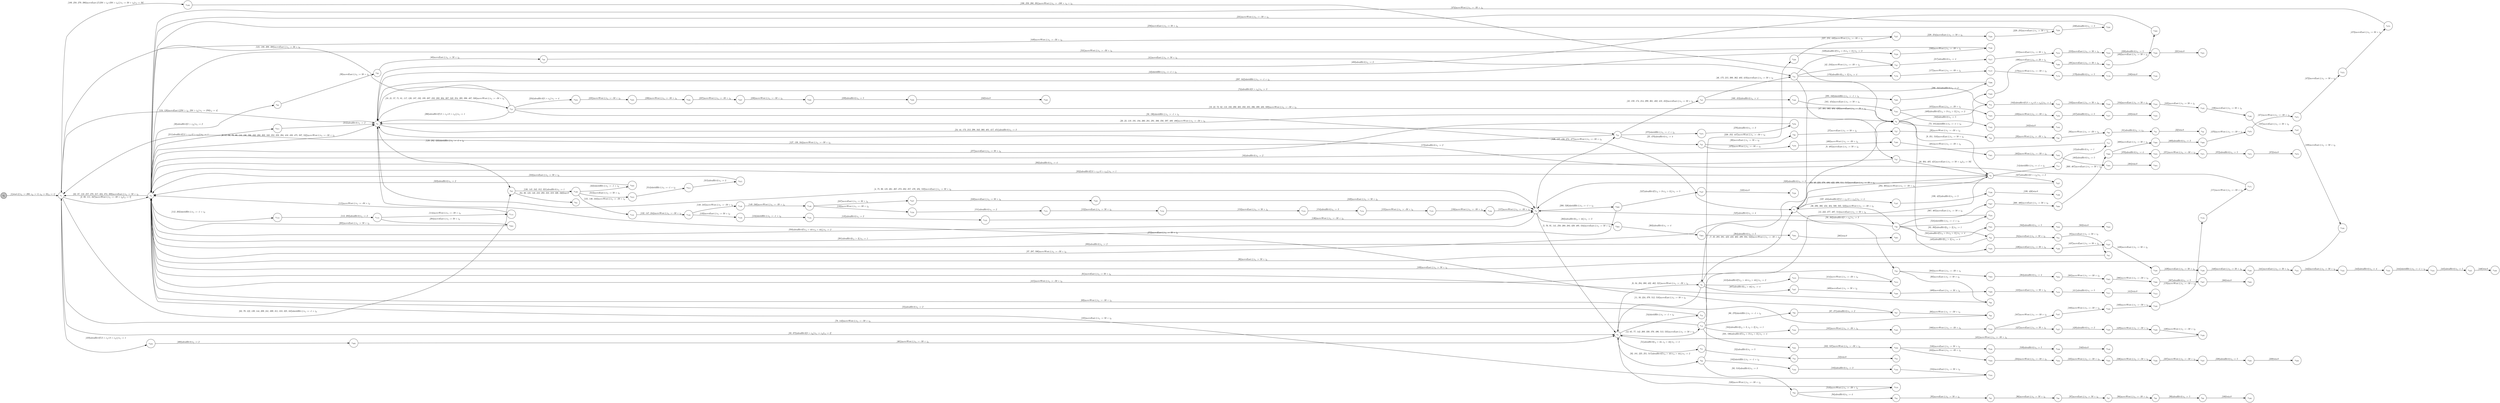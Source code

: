 digraph EFSM{
  graph [rankdir="LR", fontname="Latin Modern Math"];
  node [color="black", fillcolor="white", shape="circle", style="filled", fontname="Latin Modern Math"];
  edge [fontname="Latin Modern Math"];

  s0[fillcolor="gray", label=<s<sub>0</sub>>];
  s1[label=<s<sub>1</sub>>];
  s2[label=<s<sub>2</sub>>];
  s3[label=<s<sub>3</sub>>];
  s4[label=<s<sub>4</sub>>];
  s5[label=<s<sub>5</sub>>];
  s6[label=<s<sub>6</sub>>];
  s7[label=<s<sub>7</sub>>];
  s8[label=<s<sub>8</sub>>];
  s9[label=<s<sub>9</sub>>];
  s12[label=<s<sub>12</sub>>];
  s14[label=<s<sub>14</sub>>];
  s15[label=<s<sub>15</sub>>];
  s18[label=<s<sub>18</sub>>];
  s24[label=<s<sub>24</sub>>];
  s25[label=<s<sub>25</sub>>];
  s26[label=<s<sub>26</sub>>];
  s27[label=<s<sub>27</sub>>];
  s28[label=<s<sub>28</sub>>];
  s29[label=<s<sub>29</sub>>];
  s30[label=<s<sub>30</sub>>];
  s31[label=<s<sub>31</sub>>];
  s32[label=<s<sub>32</sub>>];
  s36[label=<s<sub>36</sub>>];
  s38[label=<s<sub>38</sub>>];
  s39[label=<s<sub>39</sub>>];
  s40[label=<s<sub>40</sub>>];
  s41[label=<s<sub>41</sub>>];
  s42[label=<s<sub>42</sub>>];
  s45[label=<s<sub>45</sub>>];
  s47[label=<s<sub>47</sub>>];
  s51[label=<s<sub>51</sub>>];
  s52[label=<s<sub>52</sub>>];
  s53[label=<s<sub>53</sub>>];
  s54[label=<s<sub>54</sub>>];
  s59[label=<s<sub>59</sub>>];
  s60[label=<s<sub>60</sub>>];
  s63[label=<s<sub>63</sub>>];
  s64[label=<s<sub>64</sub>>];
  s66[label=<s<sub>66</sub>>];
  s67[label=<s<sub>67</sub>>];
  s68[label=<s<sub>68</sub>>];
  s73[label=<s<sub>73</sub>>];
  s83[label=<s<sub>83</sub>>];
  s84[label=<s<sub>84</sub>>];
  s85[label=<s<sub>85</sub>>];
  s92[label=<s<sub>92</sub>>];
  s93[label=<s<sub>93</sub>>];
  s94[label=<s<sub>94</sub>>];
  s95[label=<s<sub>95</sub>>];
  s96[label=<s<sub>96</sub>>];
  s97[label=<s<sub>97</sub>>];
  s98[label=<s<sub>98</sub>>];
  s99[label=<s<sub>99</sub>>];
  s100[label=<s<sub>100</sub>>];
  s102[label=<s<sub>102</sub>>];
  s103[label=<s<sub>103</sub>>];
  s104[label=<s<sub>104</sub>>];
  s105[label=<s<sub>105</sub>>];
  s106[label=<s<sub>106</sub>>];
  s107[label=<s<sub>107</sub>>];
  s108[label=<s<sub>108</sub>>];
  s112[label=<s<sub>112</sub>>];
  s113[label=<s<sub>113</sub>>];
  s114[label=<s<sub>114</sub>>];
  s130[label=<s<sub>130</sub>>];
  s131[label=<s<sub>131</sub>>];
  s132[label=<s<sub>132</sub>>];
  s133[label=<s<sub>133</sub>>];
  s134[label=<s<sub>134</sub>>];
  s135[label=<s<sub>135</sub>>];
  s148[label=<s<sub>148</sub>>];
  s149[label=<s<sub>149</sub>>];
  s150[label=<s<sub>150</sub>>];
  s151[label=<s<sub>151</sub>>];
  s152[label=<s<sub>152</sub>>];
  s153[label=<s<sub>153</sub>>];
  s154[label=<s<sub>154</sub>>];
  s155[label=<s<sub>155</sub>>];
  s156[label=<s<sub>156</sub>>];
  s160[label=<s<sub>160</sub>>];
  s161[label=<s<sub>161</sub>>];
  s162[label=<s<sub>162</sub>>];
  s163[label=<s<sub>163</sub>>];
  s164[label=<s<sub>164</sub>>];
  s165[label=<s<sub>165</sub>>];
  s166[label=<s<sub>166</sub>>];
  s167[label=<s<sub>167</sub>>];
  s168[label=<s<sub>168</sub>>];
  s169[label=<s<sub>169</sub>>];
  s170[label=<s<sub>170</sub>>];
  s171[label=<s<sub>171</sub>>];
  s176[label=<s<sub>176</sub>>];
  s177[label=<s<sub>177</sub>>];
  s178[label=<s<sub>178</sub>>];
  s179[label=<s<sub>179</sub>>];
  s180[label=<s<sub>180</sub>>];
  s182[label=<s<sub>182</sub>>];
  s183[label=<s<sub>183</sub>>];
  s184[label=<s<sub>184</sub>>];
  s189[label=<s<sub>189</sub>>];
  s197[label=<s<sub>197</sub>>];
  s198[label=<s<sub>198</sub>>];
  s199[label=<s<sub>199</sub>>];
  s200[label=<s<sub>200</sub>>];
  s204[label=<s<sub>204</sub>>];
  s211[label=<s<sub>211</sub>>];
  s217[label=<s<sub>217</sub>>];
  s218[label=<s<sub>218</sub>>];
  s219[label=<s<sub>219</sub>>];
  s220[label=<s<sub>220</sub>>];
  s221[label=<s<sub>221</sub>>];
  s226[label=<s<sub>226</sub>>];
  s227[label=<s<sub>227</sub>>];
  s228[label=<s<sub>228</sub>>];
  s229[label=<s<sub>229</sub>>];
  s230[label=<s<sub>230</sub>>];
  s234[label=<s<sub>234</sub>>];
  s235[label=<s<sub>235</sub>>];
  s236[label=<s<sub>236</sub>>];
  s237[label=<s<sub>237</sub>>];
  s238[label=<s<sub>238</sub>>];
  s239[label=<s<sub>239</sub>>];
  s240[label=<s<sub>240</sub>>];
  s247[label=<s<sub>247</sub>>];
  s248[label=<s<sub>248</sub>>];
  s262[label=<s<sub>262</sub>>];
  s263[label=<s<sub>263</sub>>];
  s264[label=<s<sub>264</sub>>];
  s265[label=<s<sub>265</sub>>];
  s275[label=<s<sub>275</sub>>];
  s276[label=<s<sub>276</sub>>];
  s295[label=<s<sub>295</sub>>];
  s296[label=<s<sub>296</sub>>];
  s313[label=<s<sub>313</sub>>];
  s314[label=<s<sub>314</sub>>];
  s315[label=<s<sub>315</sub>>];
  s322[label=<s<sub>322</sub>>];
  s327[label=<s<sub>327</sub>>];
  s331[label=<s<sub>331</sub>>];
  s332[label=<s<sub>332</sub>>];
  s333[label=<s<sub>333</sub>>];
  s334[label=<s<sub>334</sub>>];
  s335[label=<s<sub>335</sub>>];
  s336[label=<s<sub>336</sub>>];
  s337[label=<s<sub>337</sub>>];
  s338[label=<s<sub>338</sub>>];
  s339[label=<s<sub>339</sub>>];
  s367[label=<s<sub>367</sub>>];
  s368[label=<s<sub>368</sub>>];
  s369[label=<s<sub>369</sub>>];
  s370[label=<s<sub>370</sub>>];
  s371[label=<s<sub>371</sub>>];
  s372[label=<s<sub>372</sub>>];
  s373[label=<s<sub>373</sub>>];
  s383[label=<s<sub>383</sub>>];
  s384[label=<s<sub>384</sub>>];
  s385[label=<s<sub>385</sub>>];
  s386[label=<s<sub>386</sub>>];
  s387[label=<s<sub>387</sub>>];
  s388[label=<s<sub>388</sub>>];
  s407[label=<s<sub>407</sub>>];
  s408[label=<s<sub>408</sub>>];
  s409[label=<s<sub>409</sub>>];
  s410[label=<s<sub>410</sub>>];
  s411[label=<s<sub>411</sub>>];
  s412[label=<s<sub>412</sub>>];
  s413[label=<s<sub>413</sub>>];
  s414[label=<s<sub>414</sub>>];
  s427[label=<s<sub>427</sub>>];
  s428[label=<s<sub>428</sub>>];
  s429[label=<s<sub>429</sub>>];
  s430[label=<s<sub>430</sub>>];
  s435[label=<s<sub>435</sub>>];
  s436[label=<s<sub>436</sub>>];
  s437[label=<s<sub>437</sub>>];
  s438[label=<s<sub>438</sub>>];
  s439[label=<s<sub>439</sub>>];
  s440[label=<s<sub>440</sub>>];
  s441[label=<s<sub>441</sub>>];
  s442[label=<s<sub>442</sub>>];
  s443[label=<s<sub>443</sub>>];
  s444[label=<s<sub>444</sub>>];
  s445[label=<s<sub>445</sub>>];
  s446[label=<s<sub>446</sub>>];
  s455[label=<s<sub>455</sub>>];
  s456[label=<s<sub>456</sub>>];
  s457[label=<s<sub>457</sub>>];
  s458[label=<s<sub>458</sub>>];
  s459[label=<s<sub>459</sub>>];
  s460[label=<s<sub>460</sub>>];
  s468[label=<s<sub>468</sub>>];
  s469[label=<s<sub>469</sub>>];
  s470[label=<s<sub>470</sub>>];
  s471[label=<s<sub>471</sub>>];
  s472[label=<s<sub>472</sub>>];
  s473[label=<s<sub>473</sub>>];
  s479[label=<s<sub>479</sub>>];
  s480[label=<s<sub>480</sub>>];
  s481[label=<s<sub>481</sub>>];
  s482[label=<s<sub>482</sub>>];
  s483[label=<s<sub>483</sub>>];
  s484[label=<s<sub>484</sub>>];
  s489[label=<s<sub>489</sub>>];
  s490[label=<s<sub>490</sub>>];
  s491[label=<s<sub>491</sub>>];
  s492[label=<s<sub>492</sub>>];
  s501[label=<s<sub>501</sub>>];
  s502[label=<s<sub>502</sub>>];
  s503[label=<s<sub>503</sub>>];
  s519[label=<s<sub>519</sub>>];
  s524[label=<s<sub>524</sub>>];
  s527[label=<s<sub>527</sub>>];
  s528[label=<s<sub>528</sub>>];
  s529[label=<s<sub>529</sub>>];
  s530[label=<s<sub>530</sub>>];
  s538[label=<s<sub>538</sub>>];
  s539[label=<s<sub>539</sub>>];
  s540[label=<s<sub>540</sub>>];

  s0->s1[label=<<i> [1]start:2/o<sub>1</sub> := 200, o<sub>2</sub> := 3, o<sub>3</sub> := 0&#91;r<sub>3</sub> := 1&#93;</i>>];
  s7->s8[label=<<i> [8, 485]moveEast:1/o<sub>1</sub> := 50 + i<sub>0</sub></i>>];
  s9->s14[label=<<i> [14]shieldHit:1/o<sub>1</sub> := -1 + i<sub>0</sub></i>>];
  s14->s15[label=<<i> [15]alienHit:0/o<sub>1</sub> := 1</i>>];
  s15->s2[label=<<i> [16]alienHit:0/o<sub>1</sub> := 2</i>>];
  s24->s25[label=<<i> [25, 478]alienHit:0/o<sub>1</sub> := 4</i>>];
  s25->s26[label=<<i> [26]moveEast:1/o<sub>1</sub> := 50 + i<sub>0</sub></i>>];
  s26->s27[label=<<i> [27]moveEast:1/o<sub>1</sub> := 50 + i<sub>0</sub></i>>];
  s27->s28[label=<<i> [28]moveWest:1/o<sub>1</sub> := -50 + i<sub>0</sub></i>>];
  s28->s29[label=<<i> [29]moveWest:1/o<sub>1</sub> := -50 + i<sub>0</sub></i>>];
  s29->s30[label=<<i> [30]moveWest:1/o<sub>1</sub> := -50 + i<sub>0</sub></i>>];
  s30->s31[label=<<i> [31]alienHit:0/o<sub>1</sub> := r<sub>3</sub></i>>];
  s31->s32[label=<<i> [32]win:0</i>>];
  s1->s5[label=<<i> [33, 375]alienHit:0&#91;3 &gt; r<sub>3</sub>&#93;/o<sub>1</sub> := r<sub>3</sub>&#91;r<sub>3</sub> := 2&#93;</i>>];
  s2->s38[label=<<i> [38]alienHit:0&#91;3 &gt; r<sub>3</sub>&#93;/o<sub>1</sub> := 2</i>>];
  s38->s39[label=<<i> [39]moveEast:1/o<sub>1</sub> := 50 + i<sub>0</sub></i>>];
  s39->s40[label=<<i> [40]moveEast:1/o<sub>1</sub> := 50 + i<sub>0</sub></i>>];
  s40->s41[label=<<i> [41]moveEast:1/o<sub>1</sub> := 50 + i<sub>0</sub></i>>];
  s41->s42[label=<<i> [42, 216]moveWest:1/o<sub>1</sub> := -50 + i<sub>0</sub></i>>];
  s42->s3[label=<<i> [43]shieldHit:1/o<sub>1</sub> := -1 + i<sub>0</sub></i>>];
  s47->s9[label=<<i> [48, 364, 405, 421]moveEast:1/o<sub>1</sub> := 50 + i<sub>0</sub>&#91;r<sub>3</sub> := 50&#93;</i>>];
  s9->s6[label=<<i> [10, 49, 223, 378, 406, 422, 498, 511, 515]moveEast:1/o<sub>1</sub> := 50 + i<sub>0</sub></i>>];
  s5->s51[label=<<i> [51]alienHit:0&#91;r<sub>3</sub> &gt; 44, r<sub>3</sub> &gt; 44&#93;/o<sub>1</sub> := 4</i>>];
  s51->s52[label=<<i> [52]alienHit:0/o<sub>1</sub> := 5</i>>];
  s52->s53[label=<<i> [53]win:0</i>>];
  s5->s54[label=<<i> [54]shieldHit:1/o<sub>1</sub> := -1 + i<sub>0</sub></i>>];
  s54->s2[label=<<i> [55]alienHit:0/o<sub>1</sub> := 2</i>>];
  s18->s7[label=<<i> [58, 196]shieldHit:1/o<sub>1</sub> := -1 + i<sub>0</sub></i>>];
  s7->s59[label=<<i> [59, 382]alienHit:0&#91;3 &gt; r<sub>3</sub>&#93;/o<sub>1</sub> := 3</i>>];
  s59->s60[label=<<i> [60]moveEast:1/o<sub>1</sub> := 50 + i<sub>0</sub></i>>];
  s60->s2[label=<<i> [61]moveEast:1/o<sub>1</sub> := 50 + i<sub>0</sub></i>>];
  s12->s66[label=<<i> [66, 270]shieldHit:1/o<sub>1</sub> := -1 + i<sub>0</sub></i>>];
  s66->s67[label=<<i> [67, 271]alienHit:0/o<sub>1</sub> := 2</i>>];
  s67->s68[label=<<i> [68]moveWest:1/o<sub>1</sub> := -50 + i<sub>0</sub></i>>];
  s68->s2[label=<<i> [69]moveWest:1/o<sub>1</sub> := -50 + i<sub>0</sub></i>>];
  s8->s73[label=<<i> [73, 101]shieldHit:1/o<sub>1</sub> := -1 + i<sub>0</sub></i>>];
  s73->s3[label=<<i> [74]alienHit:0&#91;3 &gt; r<sub>3</sub>&#93;/o<sub>1</sub> := 3</i>>];
  s12->s1[label=<<i> [78, 143]moveWest:1/o<sub>1</sub> := -50 + i<sub>0</sub></i>>];
  s8->s83[label=<<i> [83, 392]alienHit:0&#91;r<sub>3</sub> &gt; 3&#93;/o<sub>1</sub> := 1</i>>];
  s83->s84[label=<<i> [84]moveEast:1/o<sub>1</sub> := 50 + i<sub>0</sub></i>>];
  s84->s85[label=<<i> [85]moveEast:1/o<sub>1</sub> := 50 + i<sub>0</sub></i>>];
  s85->s2[label=<<i> [86]moveEast:1/o<sub>1</sub> := 50 + i<sub>0</sub></i>>];
  s92->s93[label=<<i> [93, 518]alienHit:0/o<sub>1</sub> := 3</i>>];
  s93->s94[label=<<i> [94]alienHit:0/o<sub>1</sub> := 4</i>>];
  s94->s95[label=<<i> [95]moveEast:1/o<sub>1</sub> := 50 + i<sub>0</sub></i>>];
  s95->s96[label=<<i> [96]moveEast:1/o<sub>1</sub> := 50 + i<sub>0</sub></i>>];
  s96->s97[label=<<i> [97]moveEast:1/o<sub>1</sub> := 50 + i<sub>0</sub></i>>];
  s97->s98[label=<<i> [98]moveWest:1/o<sub>1</sub> := -50 + i<sub>0</sub></i>>];
  s98->s99[label=<<i> [99]alienHit:0/o<sub>1</sub> := 5</i>>];
  s99->s100[label=<<i> [100]win:0</i>>];
  s73->s102[label=<<i> [102]alienHit:0&#91;!(3 &gt; r<sub>3</sub>&or;3 &gt; r<sub>3</sub>)&#93;/o<sub>1</sub> := 1</i>>];
  s102->s103[label=<<i> [103]moveEast:1/o<sub>1</sub> := 50 + i<sub>0</sub></i>>];
  s103->s104[label=<<i> [104]moveEast:1/o<sub>1</sub> := 50 + i<sub>0</sub></i>>];
  s104->s105[label=<<i> [105]moveEast:1/o<sub>1</sub> := 50 + i<sub>0</sub></i>>];
  s105->s106[label=<<i> [106]moveEast:1/o<sub>1</sub> := 50 + i<sub>0</sub></i>>];
  s106->s107[label=<<i> [107]moveEast:1/o<sub>1</sub> := 50 + i<sub>0</sub></i>>];
  s107->s108[label=<<i> [108]moveEast:1/o<sub>1</sub> := 50 + i<sub>0</sub></i>>];
  s108->s2[label=<<i> [109]moveEast:1/o<sub>1</sub> := 50 + i<sub>0</sub></i>>];
  s1->s2[label=<<i> [2, 88, 111, 347]moveWest:1/o<sub>1</sub> := -50 + i<sub>0</sub>&#91;r<sub>3</sub> := 5&#93;</i>>];
  s2->s112[label=<<i> [112, 202]shieldHit:1/o<sub>1</sub> := -1 + i<sub>0</sub></i>>];
  s112->s113[label=<<i> [113, 203]alienHit:0/o<sub>1</sub> := 2</i>>];
  s113->s114[label=<<i> [114]moveWest:1/o<sub>1</sub> := -50 + i<sub>0</sub></i>>];
  s114->s2[label=<<i> [115]moveWest:1/o<sub>1</sub> := -50 + i<sub>0</sub></i>>];
  s1->s3[label=<<i> [124, 128]moveEast:1&#91;250 &gt; i<sub>0</sub>, 250 &gt; i<sub>0</sub>&#93;/o<sub>1</sub> := 250&#91;r<sub>3</sub> := 4&#93;</i>>];
  s130->s131[label=<<i> [131, 146, 243]moveWest:1/o<sub>1</sub> := -50 + i<sub>0</sub></i>>];
  s131->s132[label=<<i> [132, 147, 244]moveWest:1/o<sub>1</sub> := -50 + i<sub>0</sub></i>>];
  s132->s133[label=<<i> [133]moveEast:1/o<sub>1</sub> := 50 + i<sub>0</sub></i>>];
  s133->s134[label=<<i> [134]shieldHit:1/o<sub>1</sub> := -1 + i<sub>0</sub></i>>];
  s134->s135[label=<<i> [135]alienHit:0/o<sub>1</sub> := 2</i>>];
  s135->s4[label=<<i> [136]moveWest:1/o<sub>1</sub> := -50 + i<sub>0</sub></i>>];
  s4->s24[label=<<i> [126, 137, 158, 274, 477]moveWest:1/o<sub>1</sub> := -50 + i<sub>0</sub></i>>];
  s132->s148[label=<<i> [148, 245]moveWest:1/o<sub>1</sub> := -50 + i<sub>0</sub></i>>];
  s148->s149[label=<<i> [149, 246]moveWest:1/o<sub>1</sub> := -50 + i<sub>0</sub></i>>];
  s149->s150[label=<<i> [150]moveWest:1/o<sub>1</sub> := -50 + i<sub>0</sub></i>>];
  s150->s151[label=<<i> [151]alienHit:0/o<sub>1</sub> := 2</i>>];
  s151->s152[label=<<i> [152]moveEast:1/o<sub>1</sub> := 50 + i<sub>0</sub></i>>];
  s152->s153[label=<<i> [153]moveEast:1/o<sub>1</sub> := 50 + i<sub>0</sub></i>>];
  s153->s154[label=<<i> [154]alienHit:0/o<sub>1</sub> := 3</i>>];
  s154->s155[label=<<i> [155]moveWest:1/o<sub>1</sub> := -50 + i<sub>0</sub></i>>];
  s155->s156[label=<<i> [156]moveWest:1/o<sub>1</sub> := -50 + i<sub>0</sub></i>>];
  s156->s4[label=<<i> [157]moveWest:1/o<sub>1</sub> := -50 + i<sub>0</sub></i>>];
  s45->s160[label=<<i> [160, 453]alienHit:0/o<sub>1</sub> := 4</i>>];
  s160->s161[label=<<i> [161, 454]moveEast:1/o<sub>1</sub> := 50 + i<sub>0</sub></i>>];
  s161->s162[label=<<i> [162]alienHit:0/o<sub>1</sub> := 5</i>>];
  s162->s163[label=<<i> [163]win:0</i>>];
  s12->s164[label=<<i> [164]alienHit:0&#91;r<sub>3</sub> &gt; 3, r<sub>3</sub> &gt; 3&#93;/o<sub>1</sub> := 1</i>>];
  s164->s165[label=<<i> [165]moveWest:1/o<sub>1</sub> := -50 + i<sub>0</sub></i>>];
  s165->s166[label=<<i> [166]moveWest:1/o<sub>1</sub> := -50 + i<sub>0</sub></i>>];
  s166->s167[label=<<i> [167]moveWest:1/o<sub>1</sub> := -50 + i<sub>0</sub></i>>];
  s167->s168[label=<<i> [168]moveWest:1/o<sub>1</sub> := -50 + i<sub>0</sub></i>>];
  s168->s169[label=<<i> [169]moveWest:1/o<sub>1</sub> := -50 + i<sub>0</sub></i>>];
  s169->s170[label=<<i> [170]moveWest:1/o<sub>1</sub> := -50 + i<sub>0</sub></i>>];
  s170->s171[label=<<i> [171]moveWest:1/o<sub>1</sub> := -50 + i<sub>0</sub></i>>];
  s171->s3[label=<<i> [172]alienHit:0/o<sub>1</sub> := 2</i>>];
  s41->s176[label=<<i> [176]alienHit:0&#91;r<sub>3</sub> &gt; 3&#93;/o<sub>1</sub> := 4</i>>];
  s176->s177[label=<<i> [177]moveWest:1/o<sub>1</sub> := -50 + i<sub>0</sub></i>>];
  s177->s178[label=<<i> [178]moveWest:1/o<sub>1</sub> := -50 + i<sub>0</sub></i>>];
  s178->s179[label=<<i> [179]alienHit:0/o<sub>1</sub> := 5</i>>];
  s179->s180[label=<<i> [180]win:0</i>>];
  s92->s182[label=<<i> [182]shieldHit:1/o<sub>1</sub> := -1 + i<sub>0</sub></i>>];
  s182->s183[label=<<i> [183]alienHit:0/o<sub>1</sub> := 3</i>>];
  s183->s184[label=<<i> [184]moveEast:1/o<sub>1</sub> := 50 + i<sub>0</sub></i>>];
  s184->s2[label=<<i> [185]moveEast:1/o<sub>1</sub> := 50 + i<sub>0</sub></i>>];
  s7->s197[label=<<i> [197, 424]alienHit:0&#91;!(3 &gt; r<sub>3</sub>&or;3 &gt; r<sub>3</sub>)&#93;/o<sub>1</sub> := 4</i>>];
  s197->s198[label=<<i> [198, 425]alienHit:0/o<sub>1</sub> := 5</i>>];
  s198->s199[label=<<i> [199, 426]win:0</i>>];
  s4->s200[label=<<i> [200, 526]shieldHit:1/o<sub>1</sub> := -1 + i<sub>0</sub></i>>];
  s200->s2[label=<<i> [201]alienHit:0&#91;r<sub>3</sub> &gt; 3&#93;/o<sub>1</sub> := 1</i>>];
  s113->s204[label=<<i> [204]moveEast:1/o<sub>1</sub> := 50 + i<sub>0</sub></i>>];
  s204->s2[label=<<i> [205]moveEast:1/o<sub>1</sub> := 50 + i<sub>0</sub></i>>];
  s18->s1[label=<<i> [121, 188, 208, 308]moveEast:1/o<sub>1</sub> := 50 + i<sub>0</sub></i>>];
  s2->s211[label=<<i> [211]alienHit:0&#91;!(3 &gt; r<sub>3</sub>&or;3 &gt; r<sub>3</sub>)&#93;/o<sub>1</sub> := 1</i>>];
  s211->s3[label=<<i> [212]alienHit:0/o<sub>1</sub> := 2</i>>];
  s3->s24[label=<<i> [24, 44, 173, 213, 298, 343, 360, 401, 417, 451]alienHit:0/o<sub>1</sub> := 3</i>>];
  s45->s41[label=<<i> [46, 175, 215, 300, 362, 403, 419]moveEast:1/o<sub>1</sub> := 50 + i<sub>0</sub></i>>];
  s42->s217[label=<<i> [217]alienHit:0/o<sub>1</sub> := 4</i>>];
  s217->s218[label=<<i> [218]moveEast:1/o<sub>1</sub> := 50 + i<sub>0</sub></i>>];
  s218->s219[label=<<i> [219]moveEast:1/o<sub>1</sub> := 50 + i<sub>0</sub></i>>];
  s219->s220[label=<<i> [220]alienHit:0/o<sub>1</sub> := 5</i>>];
  s220->s221[label=<<i> [221]win:0</i>>];
  s227->s228[label=<<i> [228, 254]moveEast:1/o<sub>1</sub> := 50 + i<sub>0</sub></i>>];
  s228->s229[label=<<i> [229, 255]moveEast:1/o<sub>1</sub> := 50 + i<sub>0</sub></i>>];
  s229->s230[label=<<i> [230]alienHit:0/o<sub>1</sub> := 3</i>>];
  s230->s2[label=<<i> [231]moveWest:1/o<sub>1</sub> := -50 + i<sub>0</sub></i>>];
  s18->s234[label=<<i> [234]alienHit:0&#91;3 &gt; r<sub>3</sub>&#93;/o<sub>1</sub> := 4</i>>];
  s234->s235[label=<<i> [235]moveWest:1/o<sub>1</sub> := -50 + i<sub>0</sub></i>>];
  s235->s236[label=<<i> [236]moveWest:1/o<sub>1</sub> := -50 + i<sub>0</sub></i>>];
  s236->s237[label=<<i> [237]moveWest:1/o<sub>1</sub> := -50 + i<sub>0</sub></i>>];
  s237->s238[label=<<i> [238]moveWest:1/o<sub>1</sub> := -50 + i<sub>0</sub></i>>];
  s238->s239[label=<<i> [239]alienHit:0/o<sub>1</sub> := 5</i>>];
  s239->s240[label=<<i> [240]win:0</i>>];
  s149->s247[label=<<i> [247]moveEast:1/o<sub>1</sub> := 50 + i<sub>0</sub></i>>];
  s247->s248[label=<<i> [248]moveEast:1/o<sub>1</sub> := 50 + i<sub>0</sub></i>>];
  s248->s4[label=<<i> [249]moveEast:1/o<sub>1</sub> := 50 + i<sub>0</sub></i>>];
  s4->s5[label=<<i> [5, 76, 91, 141, 250, 268, 283, 329, 495, 534]moveEast:1/o<sub>1</sub> := 50 + i<sub>0</sub></i>>];
  s229->s2[label=<<i> [256]moveEast:1/o<sub>1</sub> := 50 + i<sub>0</sub></i>>];
  s4->s262[label=<<i> [262]alienHit:0&#91;r<sub>3</sub> &gt; 44&#93;/o<sub>1</sub> := 3</i>>];
  s262->s263[label=<<i> [263]alienHit:0/o<sub>1</sub> := 4</i>>];
  s263->s264[label=<<i> [264]alienHit:0/o<sub>1</sub> := 5</i>>];
  s264->s265[label=<<i> [265]win:0</i>>];
  s18->s3[label=<<i> [266]alienHit:0&#91;!(3 &gt; r<sub>3</sub>&or;3 &gt; r<sub>3</sub>)&#93;/o<sub>1</sub> := 1</i>>];
  s67->s3[label=<<i> [272]moveEast:1/o<sub>1</sub> := 50 + i<sub>0</sub></i>>];
  s3->s4[label=<<i> [4, 75, 90, 125, 261, 267, 273, 282, 357, 476, 494, 533]moveEast:1/o<sub>1</sub> := 50 + i<sub>0</sub></i>>];
  s24->s275[label=<<i> [275]shieldHit:1/o<sub>1</sub> := -1 + i<sub>0</sub></i>>];
  s275->s276[label=<<i> [276]alienHit:0/o<sub>1</sub> := 3</i>>];
  s276->s2[label=<<i> [277]moveEast:1/o<sub>1</sub> := 50 + i<sub>0</sub></i>>];
  s1->s189[label=<<i> [189, 258, 279, 390]moveEast:1&#91;!(250 &gt; i<sub>0</sub>&or;250 &gt; i<sub>0</sub>)&#93;/o<sub>1</sub> := 50 + i<sub>0</sub>&#91;r<sub>3</sub> := 50&#93;</i>>];
  s189->s8[label=<<i> [190, 259, 280, 391]moveWest:1/o<sub>1</sub> := -100 + r<sub>3</sub> + i<sub>0</sub></i>>];
  s36->s2[label=<<i> [37, 287, 506]moveWest:1/o<sub>1</sub> := -50 + i<sub>0</sub></i>>];
  s9->s7[label=<<i> [294, 365]moveWest:1/o<sub>1</sub> := -50 + i<sub>0</sub></i>>];
  s7->s295[label=<<i> [295, 340]shieldHit:1/o<sub>1</sub> := -1 + i<sub>0</sub></i>>];
  s295->s296[label=<<i> [296, 341]alienHit:0/o<sub>1</sub> := 2</i>>];
  s296->s3[label=<<i> [297, 342]shieldHit:1/o<sub>1</sub> := -1 + i<sub>0</sub></i>>];
  s24->s45[label=<<i> [45, 159, 174, 214, 299, 361, 402, 418, 452]moveEast:1/o<sub>1</sub> := 50 + i<sub>0</sub></i>>];
  s47->s2[label=<<i> [302]alienHit:0/o<sub>1</sub> := 4</i>>];
  s130->s313[label=<<i> [313]moveEast:1/o<sub>1</sub> := 50 + i<sub>0</sub></i>>];
  s313->s314[label=<<i> [314]shieldHit:1/o<sub>1</sub> := -1 + i<sub>0</sub></i>>];
  s314->s315[label=<<i> [315]alienHit:0/o<sub>1</sub> := 2</i>>];
  s315->s2[label=<<i> [316]moveEast:1/o<sub>1</sub> := 50 + i<sub>0</sub></i>>];
  s2->s1[label=<<i> [62, 87, 110, 257, 278, 317, 324, 374, 389]moveEast:1/o<sub>1</sub> := 50 + i<sub>0</sub></i>>];
  s3->s63[label=<<i> [129, 292, 320]shieldHit:1/o<sub>1</sub> := -1 + i<sub>0</sub></i>>];
  s63->s130[label=<<i> [130, 145, 242, 312, 321]alienHit:0/o<sub>1</sub> := 1</i>>];
  s130->s322[label=<<i> [322]shieldHit:1/o<sub>1</sub> := -1 + i<sub>0</sub></i>>];
  s322->s2[label=<<i> [323]alienHit:0/o<sub>1</sub> := 2</i>>];
  s1->s63[label=<<i> [63, 79, 122, 139, 144, 209, 241, 309, 311, 318, 325, 345]shieldHit:1/o<sub>1</sub> := -1 + i<sub>0</sub></i>>];
  s63->s64[label=<<i> [64, 80, 123, 140, 210, 293, 310, 319, 326, 346]lose:0</i>>];
  s9->s327[label=<<i> [327]alienHit:0&#91;3 &gt; r<sub>3</sub>&#93;/o<sub>1</sub> := 2</i>>];
  s327->s4[label=<<i> [328]alienHit:0/o<sub>1</sub> := 3</i>>];
  s12->s331[label=<<i> [331, 536]alienHit:0&#91;!(r<sub>3</sub> &gt; 3&or;r<sub>3</sub> &gt; 3)&#93;/o<sub>1</sub> := 4</i>>];
  s331->s332[label=<<i> [332, 537]moveWest:1/o<sub>1</sub> := -50 + i<sub>0</sub></i>>];
  s332->s333[label=<<i> [333]moveWest:1/o<sub>1</sub> := -50 + i<sub>0</sub></i>>];
  s333->s334[label=<<i> [334]moveWest:1/o<sub>1</sub> := -50 + i<sub>0</sub></i>>];
  s334->s335[label=<<i> [335]moveWest:1/o<sub>1</sub> := -50 + i<sub>0</sub></i>>];
  s335->s336[label=<<i> [336]moveWest:1/o<sub>1</sub> := -50 + i<sub>0</sub></i>>];
  s336->s337[label=<<i> [337]moveWest:1/o<sub>1</sub> := -50 + i<sub>0</sub></i>>];
  s337->s338[label=<<i> [338]alienHit:0/o<sub>1</sub> := 5</i>>];
  s338->s339[label=<<i> [339]win:0</i>>];
  s24->s1[label=<<i> [127, 138, 344]moveWest:1/o<sub>1</sub> := -50 + i<sub>0</sub></i>>];
  s8->s9[label=<<i> [9, 351, 510]moveEast:1/o<sub>1</sub> := 50 + i<sub>0</sub></i>>];
  s9->s2[label=<<i> [352]alienHit:0&#91;!(3 &gt; r<sub>3</sub>&or;3 &gt; r<sub>3</sub>)&#93;/o<sub>1</sub> := 1</i>>];
  s4->s2[label=<<i> [358]alienHit:0&#91;!(r<sub>3</sub> &gt; 44&or;r<sub>3</sub> &gt; 44)&#93;/o<sub>1</sub> := 2</i>>];
  s36->s367[label=<<i> [367, 465]moveEast:1/o<sub>1</sub> := 50 + i<sub>0</sub></i>>];
  s367->s368[label=<<i> [368, 466]moveEast:1/o<sub>1</sub> := 50 + i<sub>0</sub></i>>];
  s368->s369[label=<<i> [369, 467]moveEast:1/o<sub>1</sub> := 50 + i<sub>0</sub></i>>];
  s369->s370[label=<<i> [370]alienHit:0/o<sub>1</sub> := 4</i>>];
  s370->s371[label=<<i> [371]moveWest:1/o<sub>1</sub> := -50 + i<sub>0</sub></i>>];
  s371->s372[label=<<i> [372]alienHit:0/o<sub>1</sub> := 5</i>>];
  s372->s373[label=<<i> [373]win:0</i>>];
  s59->s383[label=<<i> [383]moveWest:1/o<sub>1</sub> := -50 + i<sub>0</sub></i>>];
  s383->s384[label=<<i> [384]alienHit:0/o<sub>1</sub> := 4</i>>];
  s384->s385[label=<<i> [385]moveWest:1/o<sub>1</sub> := -50 + i<sub>0</sub></i>>];
  s385->s386[label=<<i> [386]moveWest:1/o<sub>1</sub> := -50 + i<sub>0</sub></i>>];
  s386->s387[label=<<i> [387]alienHit:0/o<sub>1</sub> := 5</i>>];
  s387->s388[label=<<i> [388]win:0</i>>];
  s83->s2[label=<<i> [393]alienHit:0/o<sub>1</sub> := 2</i>>];
  s8->s3[label=<<i> [20, 23, 119, 191, 194, 260, 281, 291, 306, 356, 397, 400, 486]moveWest:1/o<sub>1</sub> := -50 + i<sub>0</sub></i>>];
  s3->s18[label=<<i> [18, 21, 57, 71, 81, 117, 120, 187, 192, 195, 207, 233, 289, 304, 307, 349, 354, 395, 398, 487, 508]moveWest:1/o<sub>1</sub> := -50 + i<sub>0</sub></i>>];
  s18->s8[label=<<i> [19, 22, 72, 82, 118, 193, 290, 305, 350, 355, 396, 399, 488, 509]moveWest:1/o<sub>1</sub> := -50 + i<sub>0</sub></i>>];
  s6->s407[label=<<i> [407]alienHit:0&#91;r<sub>3</sub> &gt; 44&#93;/o<sub>1</sub> := 4</i>>];
  s407->s408[label=<<i> [408]moveEast:1/o<sub>1</sub> := 50 + i<sub>0</sub></i>>];
  s408->s409[label=<<i> [409]moveEast:1/o<sub>1</sub> := 50 + i<sub>0</sub></i>>];
  s409->s410[label=<<i> [410]moveEast:1/o<sub>1</sub> := 50 + i<sub>0</sub></i>>];
  s410->s411[label=<<i> [411]alienHit:0/o<sub>1</sub> := 5</i>>];
  s411->s412[label=<<i> [412]win:0</i>>];
  s6->s413[label=<<i> [413]alienHit:0&#91;!(r<sub>3</sub> &gt; 44&or;r<sub>3</sub> &gt; 44)&#93;/o<sub>1</sub> := 2</i>>];
  s413->s414[label=<<i> [414]moveWest:1/o<sub>1</sub> := -50 + i<sub>0</sub></i>>];
  s414->s2[label=<<i> [415]moveWest:1/o<sub>1</sub> := -50 + i<sub>0</sub></i>>];
  s41->s47[label=<<i> [47, 301, 363, 404, 420]moveEast:1/o<sub>1</sub> := 50 + i<sub>0</sub></i>>];
  s166->s427[label=<<i> [427]moveEast:1/o<sub>1</sub> := 50 + i<sub>0</sub></i>>];
  s427->s428[label=<<i> [428]alienHit:0/o<sub>1</sub> := 2</i>>];
  s428->s429[label=<<i> [429]moveWest:1/o<sub>1</sub> := -50 + i<sub>0</sub></i>>];
  s429->s430[label=<<i> [430]moveWest:1/o<sub>1</sub> := -50 + i<sub>0</sub></i>>];
  s430->s5[label=<<i> [431]moveWest:1/o<sub>1</sub> := -50 + i<sub>0</sub></i>>];
  s36->s435[label=<<i> [435]alienHit:0&#91;r<sub>3</sub> &gt; 3&#93;/o<sub>1</sub> := 3</i>>];
  s435->s436[label=<<i> [436]moveEast:1/o<sub>1</sub> := 50 + i<sub>0</sub></i>>];
  s436->s437[label=<<i> [437]moveEast:1/o<sub>1</sub> := 50 + i<sub>0</sub></i>>];
  s437->s438[label=<<i> [438]moveEast:1/o<sub>1</sub> := 50 + i<sub>0</sub></i>>];
  s438->s439[label=<<i> [439]moveEast:1/o<sub>1</sub> := 50 + i<sub>0</sub></i>>];
  s439->s440[label=<<i> [440]moveEast:1/o<sub>1</sub> := 50 + i<sub>0</sub></i>>];
  s440->s441[label=<<i> [441]moveEast:1/o<sub>1</sub> := 50 + i<sub>0</sub></i>>];
  s441->s442[label=<<i> [442]moveEast:1/o<sub>1</sub> := 50 + i<sub>0</sub></i>>];
  s442->s443[label=<<i> [443]alienHit:0/o<sub>1</sub> := 4</i>>];
  s443->s444[label=<<i> [444]shieldHit:1/o<sub>1</sub> := -1 + i<sub>0</sub></i>>];
  s444->s445[label=<<i> [445]alienHit:0/o<sub>1</sub> := 5</i>>];
  s445->s446[label=<<i> [446]win:0</i>>];
  s92->s226[label=<<i> [226, 252, 447]moveWest:1/o<sub>1</sub> := -50 + i<sub>0</sub></i>>];
  s226->s227[label=<<i> [227, 253, 448]moveWest:1/o<sub>1</sub> := -50 + i<sub>0</sub></i>>];
  s227->s2[label=<<i> [449]moveWest:1/o<sub>1</sub> := -50 + i<sub>0</sub></i>>];
  s161->s455[label=<<i> [455]moveWest:1/o<sub>1</sub> := -50 + i<sub>0</sub></i>>];
  s455->s456[label=<<i> [456]moveWest:1/o<sub>1</sub> := -50 + i<sub>0</sub></i>>];
  s456->s457[label=<<i> [457]alienHit:0/o<sub>1</sub> := 5</i>>];
  s457->s458[label=<<i> [458]win:0</i>>];
  s1->s459[label=<<i> [459]alienHit:0&#91;!(3 &gt; r<sub>3</sub>&or;3 &gt; r<sub>3</sub>)&#93;/o<sub>1</sub> := 1</i>>];
  s459->s460[label=<<i> [460]alienHit:0/o<sub>1</sub> := 2</i>>];
  s460->s5[label=<<i> [461]moveWest:1/o<sub>1</sub> := -50 + i<sub>0</sub></i>>];
  s5->s6[label=<<i> [6, 34, 284, 380, 432, 462, 521]moveWest:1/o<sub>1</sub> := -50 + i<sub>0</sub></i>>];
  s6->s7[label=<<i> [7, 35, 285, 381, 423, 433, 463, 499, 504, 522]moveWest:1/o<sub>1</sub> := -50 + i<sub>0</sub></i>>];
  s7->s36[label=<<i> [36, 286, 366, 434, 464, 500, 505, 523]moveWest:1/o<sub>1</sub> := -50 + i<sub>0</sub></i>>];
  s369->s468[label=<<i> [468]moveEast:1/o<sub>1</sub> := 50 + i<sub>0</sub></i>>];
  s468->s469[label=<<i> [469]alienHit:0/o<sub>1</sub> := 3</i>>];
  s469->s470[label=<<i> [470]moveWest:1/o<sub>1</sub> := -50 + i<sub>0</sub></i>>];
  s470->s471[label=<<i> [471]moveWest:1/o<sub>1</sub> := -50 + i<sub>0</sub></i>>];
  s471->s472[label=<<i> [472]moveEast:1/o<sub>1</sub> := 50 + i<sub>0</sub></i>>];
  s472->s473[label=<<i> [473]moveEast:1/o<sub>1</sub> := 50 + i<sub>0</sub></i>>];
  s473->s2[label=<<i> [474]moveWest:1/o<sub>1</sub> := -50 + i<sub>0</sub></i>>];
  s2->s3[label=<<i> [3, 17, 56, 70, 89, 116, 186, 206, 232, 288, 303, 348, 353, 359, 394, 416, 450, 475, 507, 532]moveWest:1/o<sub>1</sub> := -50 + i<sub>0</sub></i>>];
  s25->s479[label=<<i> [479]moveWest:1/o<sub>1</sub> := -50 + i<sub>0</sub></i>>];
  s479->s480[label=<<i> [480]moveWest:1/o<sub>1</sub> := -50 + i<sub>0</sub></i>>];
  s480->s481[label=<<i> [481]moveWest:1/o<sub>1</sub> := -50 + i<sub>0</sub></i>>];
  s481->s482[label=<<i> [482]moveWest:1/o<sub>1</sub> := -50 + i<sub>0</sub></i>>];
  s482->s483[label=<<i> [483]alienHit:0/o<sub>1</sub> := 5</i>>];
  s483->s484[label=<<i> [484]win:0</i>>];
  s8->s489[label=<<i> [489]alienHit:0&#91;!(r<sub>3</sub> &gt; 3&or;r<sub>3</sub> &gt; 3)&#93;/o<sub>1</sub> := 2</i>>];
  s489->s490[label=<<i> [490]moveEast:1/o<sub>1</sub> := 50 + i<sub>0</sub></i>>];
  s490->s491[label=<<i> [491]moveEast:1/o<sub>1</sub> := 50 + i<sub>0</sub></i>>];
  s491->s492[label=<<i> [492]moveEast:1/o<sub>1</sub> := 50 + i<sub>0</sub></i>>];
  s492->s3[label=<<i> [493]alienHit:0/o<sub>1</sub> := 3</i>>];
  s5->s12[label=<<i> [12, 65, 77, 142, 269, 330, 376, 496, 513, 535]moveEast:1/o<sub>1</sub> := 50 + i<sub>0</sub></i>>];
  s36->s501[label=<<i> [501]alienHit:0&#91;!(r<sub>3</sub> &gt; 3&or;r<sub>3</sub> &gt; 3)&#93;/o<sub>1</sub> := 4</i>>];
  s501->s502[label=<<i> [502]alienHit:0/o<sub>1</sub> := 5</i>>];
  s502->s503[label=<<i> [503]win:0</i>>];
  s12->s9[label=<<i> [13, 222, 377, 497, 514]moveEast:1/o<sub>1</sub> := 50 + i<sub>0</sub></i>>];
  s6->s5[label=<<i> [11, 50, 224, 379, 512, 516]moveEast:1/o<sub>1</sub> := 50 + i<sub>0</sub></i>>];
  s5->s92[label=<<i> [92, 181, 225, 251, 517]alienHit:0&#91;!(r<sub>3</sub> &gt; 44&or;r<sub>3</sub> &gt; 44)&#93;/o<sub>1</sub> := 2</i>>];
  s93->s519[label=<<i> [519]moveWest:1/o<sub>1</sub> := -50 + i<sub>0</sub></i>>];
  s519->s5[label=<<i> [520]moveWest:1/o<sub>1</sub> := -50 + i<sub>0</sub></i>>];
  s36->s524[label=<<i> [524]shieldHit:1/o<sub>1</sub> := -1 + i<sub>0</sub></i>>];
  s524->s4[label=<<i> [525]alienHit:0/o<sub>1</sub> := 4</i>>];
  s200->s527[label=<<i> [527]alienHit:0&#91;!(r<sub>3</sub> &gt; 3&or;r<sub>3</sub> &gt; 3)&#93;/o<sub>1</sub> := 5</i>>];
  s527->s528[label=<<i> [528]win:0</i>>];
  s41->s529[label=<<i> [529]alienHit:0&#91;!(r<sub>3</sub> &gt; 3&or;r<sub>3</sub> &gt; 3)&#93;/o<sub>1</sub> := 3</i>>];
  s529->s530[label=<<i> [530]moveWest:1/o<sub>1</sub> := -50 + i<sub>0</sub></i>>];
  s530->s2[label=<<i> [531]moveWest:1/o<sub>1</sub> := -50 + i<sub>0</sub></i>>];
  s332->s538[label=<<i> [538]moveEast:1/o<sub>1</sub> := 50 + i<sub>0</sub></i>>];
  s538->s539[label=<<i> [539]alienHit:0/o<sub>1</sub> := 5</i>>];
  s539->s540[label=<<i> [540]win:0</i>>];
}